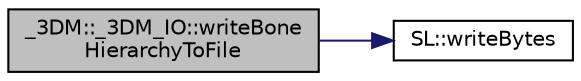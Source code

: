 digraph "_3DM::_3DM_IO::writeBoneHierarchyToFile"
{
 // INTERACTIVE_SVG=YES
 // LATEX_PDF_SIZE
  edge [fontname="Helvetica",fontsize="10",labelfontname="Helvetica",labelfontsize="10"];
  node [fontname="Helvetica",fontsize="10",shape=record];
  rankdir="LR";
  Node1 [label="_3DM::_3DM_IO::writeBone\lHierarchyToFile",height=0.2,width=0.4,color="black", fillcolor="grey75", style="filled", fontcolor="black",tooltip=" "];
  Node1 -> Node2 [color="midnightblue",fontsize="10",style="solid",fontname="Helvetica"];
  Node2 [label="SL::writeBytes",height=0.2,width=0.4,color="black", fillcolor="white", style="filled",URL="$d5/d71/namespace_s_l.html#a5a64b921cdb4809672c2c9882f6cdbc7",tooltip=" "];
}
